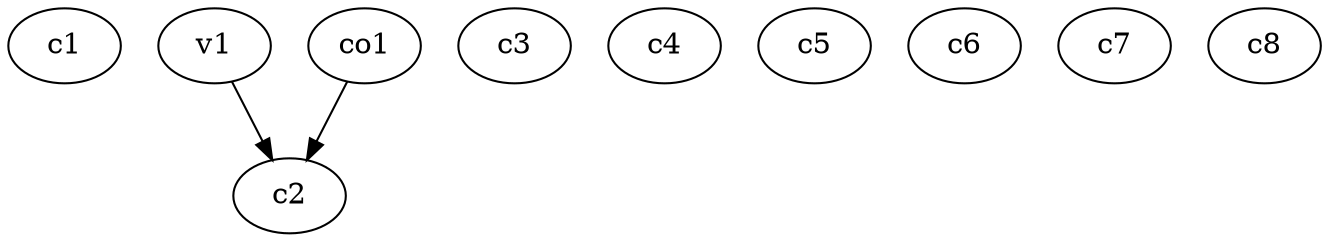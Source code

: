 strict digraph  {
c1;
c2;
c3;
c4;
c5;
c6;
c7;
c8;
v1;
co1;
v1 -> c2  [weight=1];
co1 -> c2  [weight=1];
}
